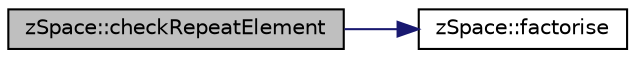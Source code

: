 digraph "zSpace::checkRepeatElement"
{
 // LATEX_PDF_SIZE
  edge [fontname="Helvetica",fontsize="10",labelfontname="Helvetica",labelfontsize="10"];
  node [fontname="Helvetica",fontsize="10",shape=record];
  rankdir="LR";
  Node18 [label="zSpace::checkRepeatElement",height=0.2,width=0.4,color="black", fillcolor="grey75", style="filled", fontcolor="black",tooltip="This method checks if the input value is repeated in input container."];
  Node18 -> Node19 [color="midnightblue",fontsize="10",style="solid",fontname="Helvetica"];
  Node19 [label="zSpace::factorise",height=0.2,width=0.4,color="black", fillcolor="white", style="filled",URL="$group__z_vector_matrix_utilities.html#ga99b573001a7b7d92f9f5f84eaeef5d1b",tooltip="This method returns the factorised vector to the input precision."];
}
